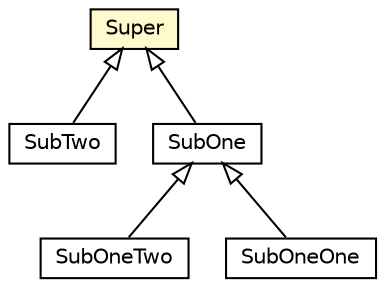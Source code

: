 #!/usr/local/bin/dot
#
# Class diagram 
# Generated by UMLGraph version R5_7_2-20-g09fab1 (http://www.umlgraph.org/)
#

digraph G {
graph [fontnames="svg"]
edge [fontname="Helvetica",fontsize=10,labelfontname="Helvetica",labelfontsize=10,color="black"];
node [fontname="Helvetica",fontcolor="black",fontsize=10,shape=plaintext,margin=0,width=0,height=0];
nodesep=0.25;
ranksep=0.5;
// gr.spinellis.subclass.classes.SubOneTwo
c580 [label=<<table title="gr.spinellis.subclass.classes.SubOneTwo" border="0" cellborder="1" cellspacing="0" cellpadding="2"><tr><td><table border="0" cellspacing="0" cellpadding="1"><tr><td align="center" balign="center"> SubOneTwo </td></tr></table></td></tr></table>>];
// gr.spinellis.subclass.classes.SubOneOne
c581 [label=<<table title="gr.spinellis.subclass.classes.SubOneOne" border="0" cellborder="1" cellspacing="0" cellpadding="2"><tr><td><table border="0" cellspacing="0" cellpadding="1"><tr><td align="center" balign="center"> SubOneOne </td></tr></table></td></tr></table>>];
// gr.spinellis.subclass.classes.SubTwo
c582 [label=<<table title="gr.spinellis.subclass.classes.SubTwo" border="0" cellborder="1" cellspacing="0" cellpadding="2"><tr><td><table border="0" cellspacing="0" cellpadding="1"><tr><td align="center" balign="center"> SubTwo </td></tr></table></td></tr></table>>];
// gr.spinellis.subclass.classes.SubOne
c583 [label=<<table title="gr.spinellis.subclass.classes.SubOne" border="0" cellborder="1" cellspacing="0" cellpadding="2"><tr><td><table border="0" cellspacing="0" cellpadding="1"><tr><td align="center" balign="center"> SubOne </td></tr></table></td></tr></table>>];
// gr.spinellis.subclass.classes.Super
c584 [label=<<table title="gr.spinellis.subclass.classes.Super" border="0" cellborder="1" cellspacing="0" cellpadding="2" bgcolor="lemonchiffon"><tr><td><table border="0" cellspacing="0" cellpadding="1"><tr><td align="center" balign="center"> Super </td></tr></table></td></tr></table>>];
// gr.spinellis.subclass.classes.SubOneTwo extends gr.spinellis.subclass.classes.SubOne
c583 -> c580 [arrowtail=empty,dir=back,weight=10];
// gr.spinellis.subclass.classes.SubOneOne extends gr.spinellis.subclass.classes.SubOne
c583 -> c581 [arrowtail=empty,dir=back,weight=10];
// gr.spinellis.subclass.classes.SubTwo extends gr.spinellis.subclass.classes.Super
c584 -> c582 [arrowtail=empty,dir=back,weight=10];
// gr.spinellis.subclass.classes.SubOne extends gr.spinellis.subclass.classes.Super
c584 -> c583 [arrowtail=empty,dir=back,weight=10];
}


